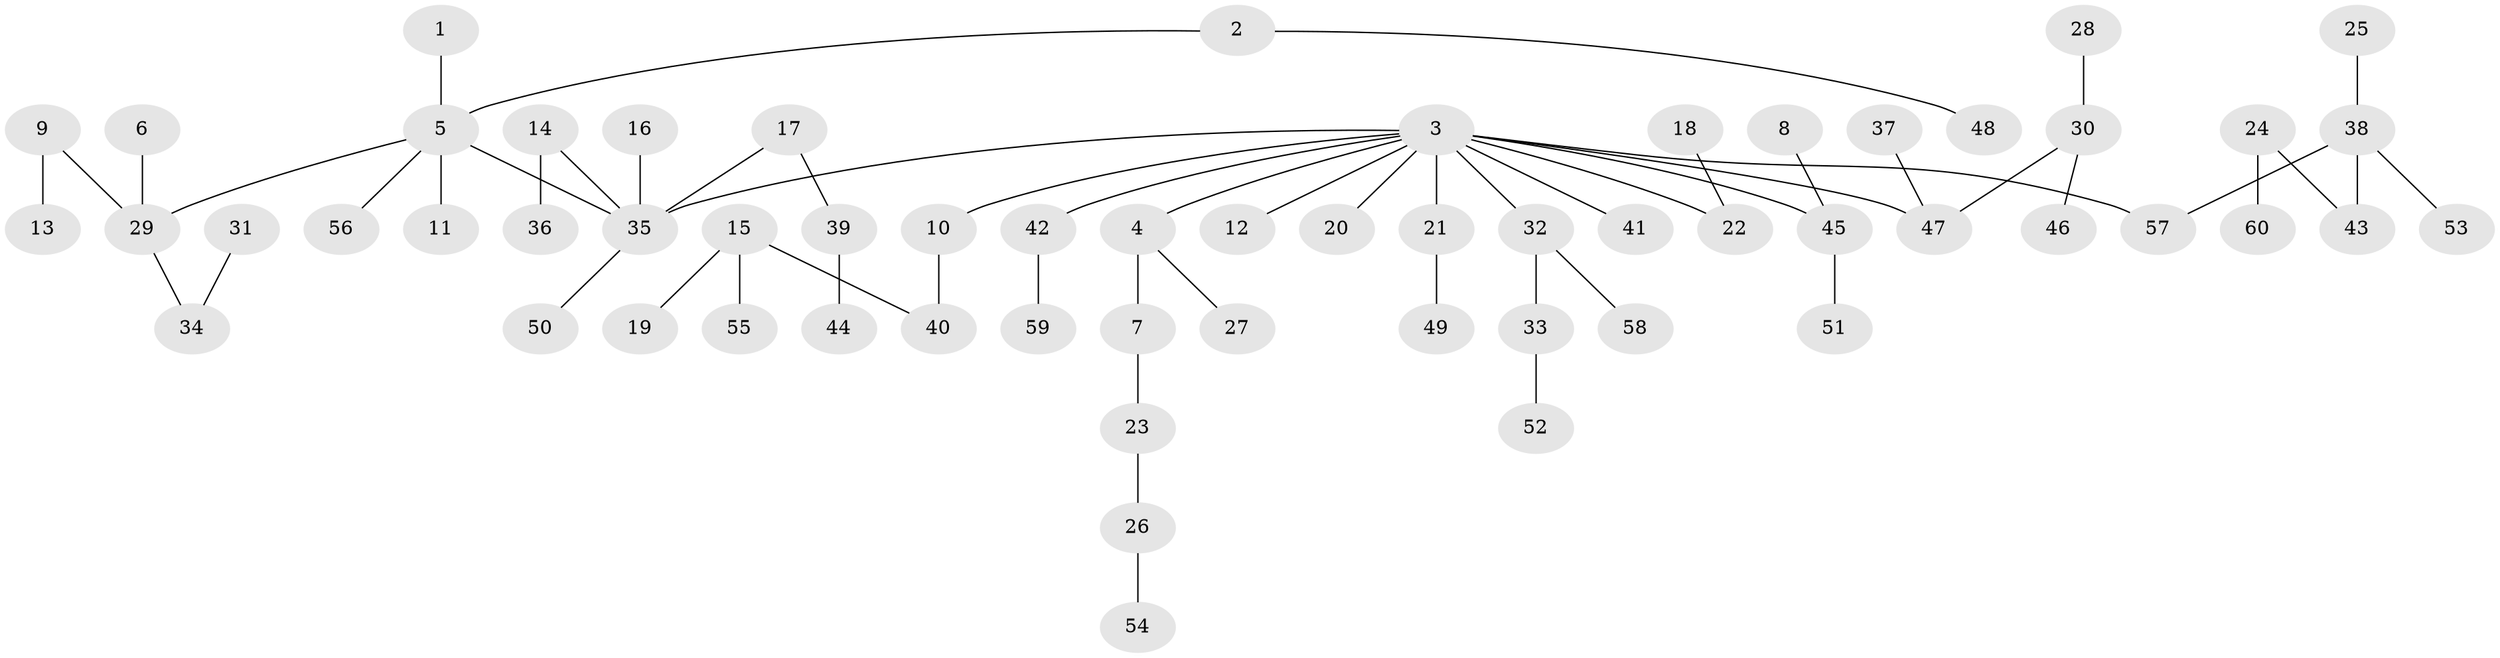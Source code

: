 // original degree distribution, {8: 0.008403361344537815, 5: 0.01680672268907563, 4: 0.06722689075630252, 7: 0.008403361344537815, 6: 0.008403361344537815, 1: 0.4957983193277311, 2: 0.226890756302521, 3: 0.16806722689075632}
// Generated by graph-tools (version 1.1) at 2025/26/03/09/25 03:26:25]
// undirected, 60 vertices, 59 edges
graph export_dot {
graph [start="1"]
  node [color=gray90,style=filled];
  1;
  2;
  3;
  4;
  5;
  6;
  7;
  8;
  9;
  10;
  11;
  12;
  13;
  14;
  15;
  16;
  17;
  18;
  19;
  20;
  21;
  22;
  23;
  24;
  25;
  26;
  27;
  28;
  29;
  30;
  31;
  32;
  33;
  34;
  35;
  36;
  37;
  38;
  39;
  40;
  41;
  42;
  43;
  44;
  45;
  46;
  47;
  48;
  49;
  50;
  51;
  52;
  53;
  54;
  55;
  56;
  57;
  58;
  59;
  60;
  1 -- 5 [weight=1.0];
  2 -- 5 [weight=1.0];
  2 -- 48 [weight=1.0];
  3 -- 4 [weight=1.0];
  3 -- 10 [weight=1.0];
  3 -- 12 [weight=1.0];
  3 -- 20 [weight=1.0];
  3 -- 21 [weight=1.0];
  3 -- 22 [weight=1.0];
  3 -- 32 [weight=1.0];
  3 -- 35 [weight=1.0];
  3 -- 41 [weight=1.0];
  3 -- 42 [weight=1.0];
  3 -- 45 [weight=1.0];
  3 -- 47 [weight=1.0];
  3 -- 57 [weight=1.0];
  4 -- 7 [weight=1.0];
  4 -- 27 [weight=1.0];
  5 -- 11 [weight=1.0];
  5 -- 29 [weight=1.0];
  5 -- 35 [weight=1.0];
  5 -- 56 [weight=1.0];
  6 -- 29 [weight=1.0];
  7 -- 23 [weight=1.0];
  8 -- 45 [weight=1.0];
  9 -- 13 [weight=1.0];
  9 -- 29 [weight=1.0];
  10 -- 40 [weight=1.0];
  14 -- 35 [weight=1.0];
  14 -- 36 [weight=1.0];
  15 -- 19 [weight=1.0];
  15 -- 40 [weight=1.0];
  15 -- 55 [weight=1.0];
  16 -- 35 [weight=1.0];
  17 -- 35 [weight=1.0];
  17 -- 39 [weight=1.0];
  18 -- 22 [weight=1.0];
  21 -- 49 [weight=1.0];
  23 -- 26 [weight=1.0];
  24 -- 43 [weight=1.0];
  24 -- 60 [weight=1.0];
  25 -- 38 [weight=1.0];
  26 -- 54 [weight=1.0];
  28 -- 30 [weight=1.0];
  29 -- 34 [weight=1.0];
  30 -- 46 [weight=1.0];
  30 -- 47 [weight=1.0];
  31 -- 34 [weight=1.0];
  32 -- 33 [weight=1.0];
  32 -- 58 [weight=1.0];
  33 -- 52 [weight=1.0];
  35 -- 50 [weight=1.0];
  37 -- 47 [weight=1.0];
  38 -- 43 [weight=1.0];
  38 -- 53 [weight=1.0];
  38 -- 57 [weight=1.0];
  39 -- 44 [weight=1.0];
  42 -- 59 [weight=1.0];
  45 -- 51 [weight=1.0];
}
